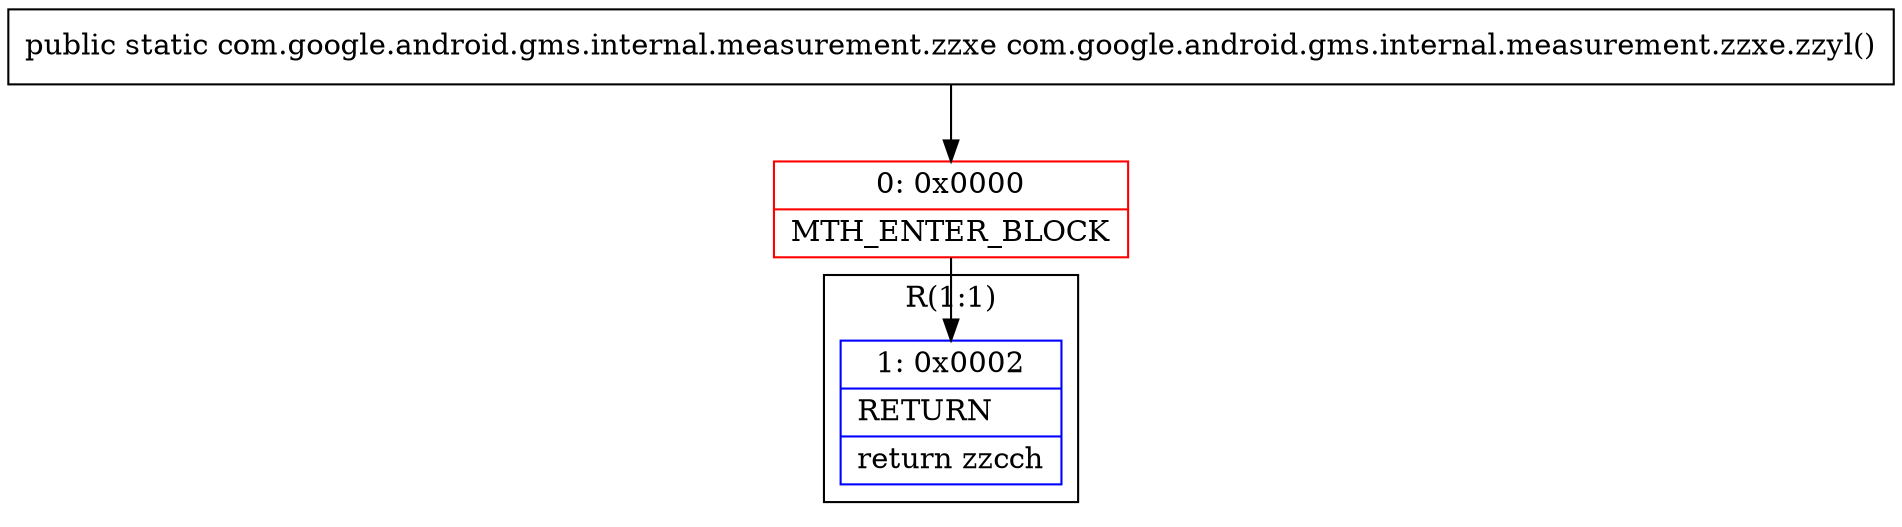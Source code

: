 digraph "CFG forcom.google.android.gms.internal.measurement.zzxe.zzyl()Lcom\/google\/android\/gms\/internal\/measurement\/zzxe;" {
subgraph cluster_Region_1294916931 {
label = "R(1:1)";
node [shape=record,color=blue];
Node_1 [shape=record,label="{1\:\ 0x0002|RETURN\l|return zzcch\l}"];
}
Node_0 [shape=record,color=red,label="{0\:\ 0x0000|MTH_ENTER_BLOCK\l}"];
MethodNode[shape=record,label="{public static com.google.android.gms.internal.measurement.zzxe com.google.android.gms.internal.measurement.zzxe.zzyl() }"];
MethodNode -> Node_0;
Node_0 -> Node_1;
}

